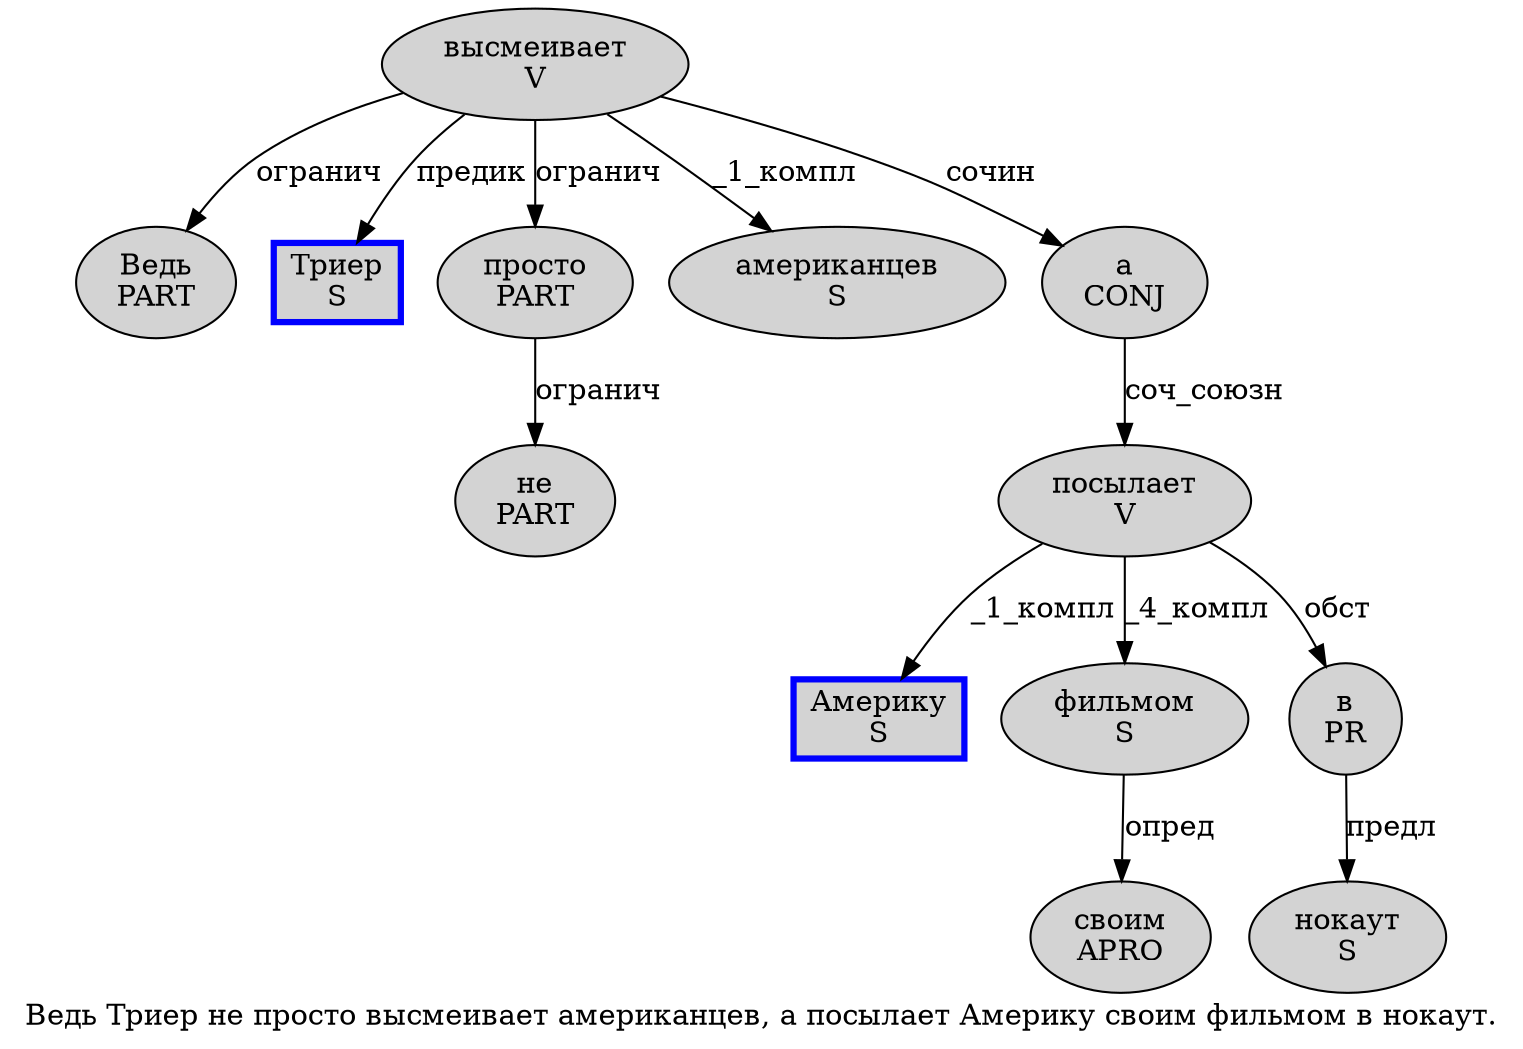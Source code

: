 digraph SENTENCE_199 {
	graph [label="Ведь Триер не просто высмеивает американцев, а посылает Америку своим фильмом в нокаут."]
	node [style=filled]
		0 [label="Ведь
PART" color="" fillcolor=lightgray penwidth=1 shape=ellipse]
		1 [label="Триер
S" color=blue fillcolor=lightgray penwidth=3 shape=box]
		2 [label="не
PART" color="" fillcolor=lightgray penwidth=1 shape=ellipse]
		3 [label="просто
PART" color="" fillcolor=lightgray penwidth=1 shape=ellipse]
		4 [label="высмеивает
V" color="" fillcolor=lightgray penwidth=1 shape=ellipse]
		5 [label="американцев
S" color="" fillcolor=lightgray penwidth=1 shape=ellipse]
		7 [label="а
CONJ" color="" fillcolor=lightgray penwidth=1 shape=ellipse]
		8 [label="посылает
V" color="" fillcolor=lightgray penwidth=1 shape=ellipse]
		9 [label="Америку
S" color=blue fillcolor=lightgray penwidth=3 shape=box]
		10 [label="своим
APRO" color="" fillcolor=lightgray penwidth=1 shape=ellipse]
		11 [label="фильмом
S" color="" fillcolor=lightgray penwidth=1 shape=ellipse]
		12 [label="в
PR" color="" fillcolor=lightgray penwidth=1 shape=ellipse]
		13 [label="нокаут
S" color="" fillcolor=lightgray penwidth=1 shape=ellipse]
			3 -> 2 [label="огранич"]
			7 -> 8 [label="соч_союзн"]
			12 -> 13 [label="предл"]
			8 -> 9 [label="_1_компл"]
			8 -> 11 [label="_4_компл"]
			8 -> 12 [label="обст"]
			4 -> 0 [label="огранич"]
			4 -> 1 [label="предик"]
			4 -> 3 [label="огранич"]
			4 -> 5 [label="_1_компл"]
			4 -> 7 [label="сочин"]
			11 -> 10 [label="опред"]
}